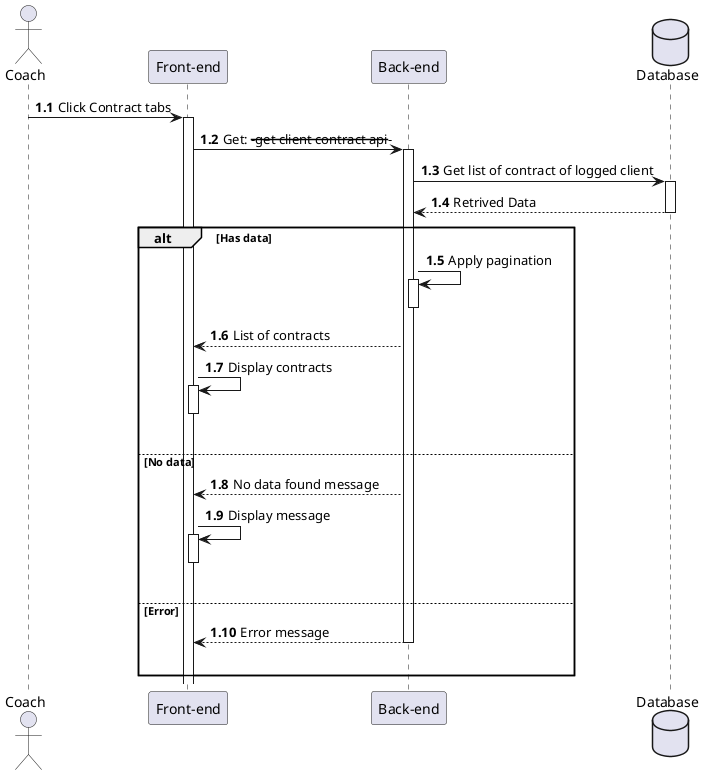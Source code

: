 @startuml ViewClientContracts

actor Coach as user
participant "Front-end" as client
participant "Back-end" as server 
database "Database" as db

autonumber 1.1 "<b>0:"

user -> client++ : Click Contract tabs
client -> server++ : Get: ---get client contract api---
server -> db++ : Get list of contract of logged client
db --> server : Retrived Data
deactivate

alt Has data
    server -> server++ : Apply pagination
    deactivate 
    server --> client : List of contracts
    client -> client++ : Display contracts
    deactivate
    |||

else No data
    server --> client : No data found message
    client -> client++ : Display message
    deactivate 
    |||
else Error
    server --> client : Error message
    deactivate
    |||
end 

@enduml